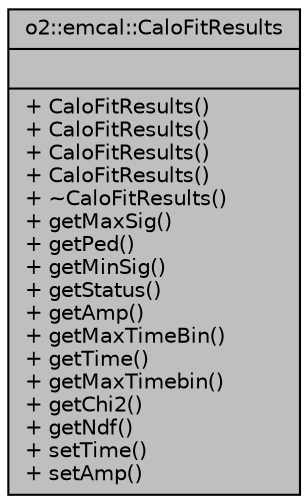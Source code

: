 digraph "o2::emcal::CaloFitResults"
{
 // INTERACTIVE_SVG=YES
  bgcolor="transparent";
  edge [fontname="Helvetica",fontsize="10",labelfontname="Helvetica",labelfontsize="10"];
  node [fontname="Helvetica",fontsize="10",shape=record];
  Node1 [label="{o2::emcal::CaloFitResults\n||+ CaloFitResults()\l+ CaloFitResults()\l+ CaloFitResults()\l+ CaloFitResults()\l+ ~CaloFitResults()\l+ getMaxSig()\l+ getPed()\l+ getMinSig()\l+ getStatus()\l+ getAmp()\l+ getMaxTimeBin()\l+ getTime()\l+ getMaxTimebin()\l+ getChi2()\l+ getNdf()\l+ setTime()\l+ setAmp()\l}",height=0.2,width=0.4,color="black", fillcolor="grey75", style="filled", fontcolor="black"];
}
